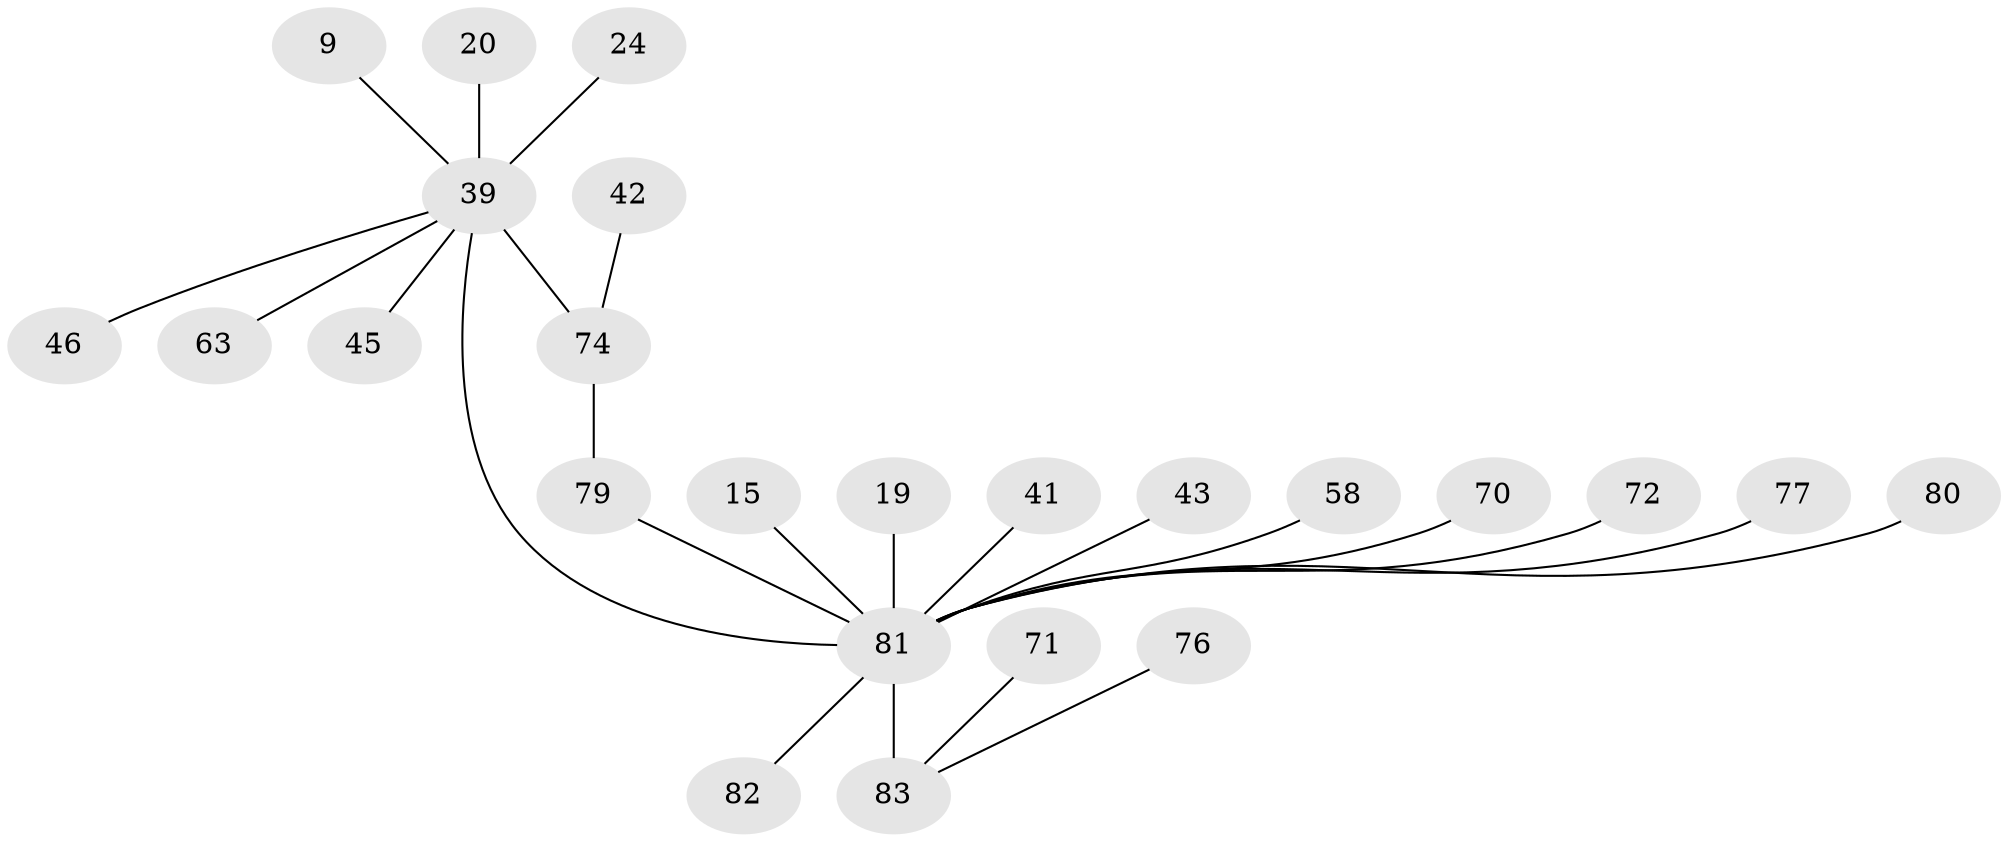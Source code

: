 // original degree distribution, {7: 0.012048192771084338, 8: 0.012048192771084338, 3: 0.21686746987951808, 5: 0.04819277108433735, 4: 0.07228915662650602, 1: 0.30120481927710846, 2: 0.3253012048192771, 6: 0.012048192771084338}
// Generated by graph-tools (version 1.1) at 2025/45/03/04/25 21:45:05]
// undirected, 24 vertices, 24 edges
graph export_dot {
graph [start="1"]
  node [color=gray90,style=filled];
  9;
  15;
  19;
  20;
  24;
  39 [super="+23+2"];
  41;
  42;
  43;
  45;
  46;
  58;
  63;
  70;
  71;
  72;
  74 [super="+61+73"];
  76;
  77 [super="+67"];
  79 [super="+49+78"];
  80 [super="+38"];
  81 [super="+32+55+34+56+47+68"];
  82;
  83 [super="+62"];
  9 -- 39;
  15 -- 81;
  19 -- 81;
  20 -- 39;
  24 -- 39;
  39 -- 74 [weight=4];
  39 -- 45;
  39 -- 46;
  39 -- 63;
  39 -- 81 [weight=5];
  41 -- 81;
  42 -- 74;
  43 -- 81;
  58 -- 81;
  70 -- 81;
  71 -- 83;
  72 -- 81;
  74 -- 79 [weight=2];
  76 -- 83;
  77 -- 81 [weight=2];
  79 -- 81 [weight=2];
  80 -- 81;
  81 -- 83 [weight=6];
  81 -- 82;
}

